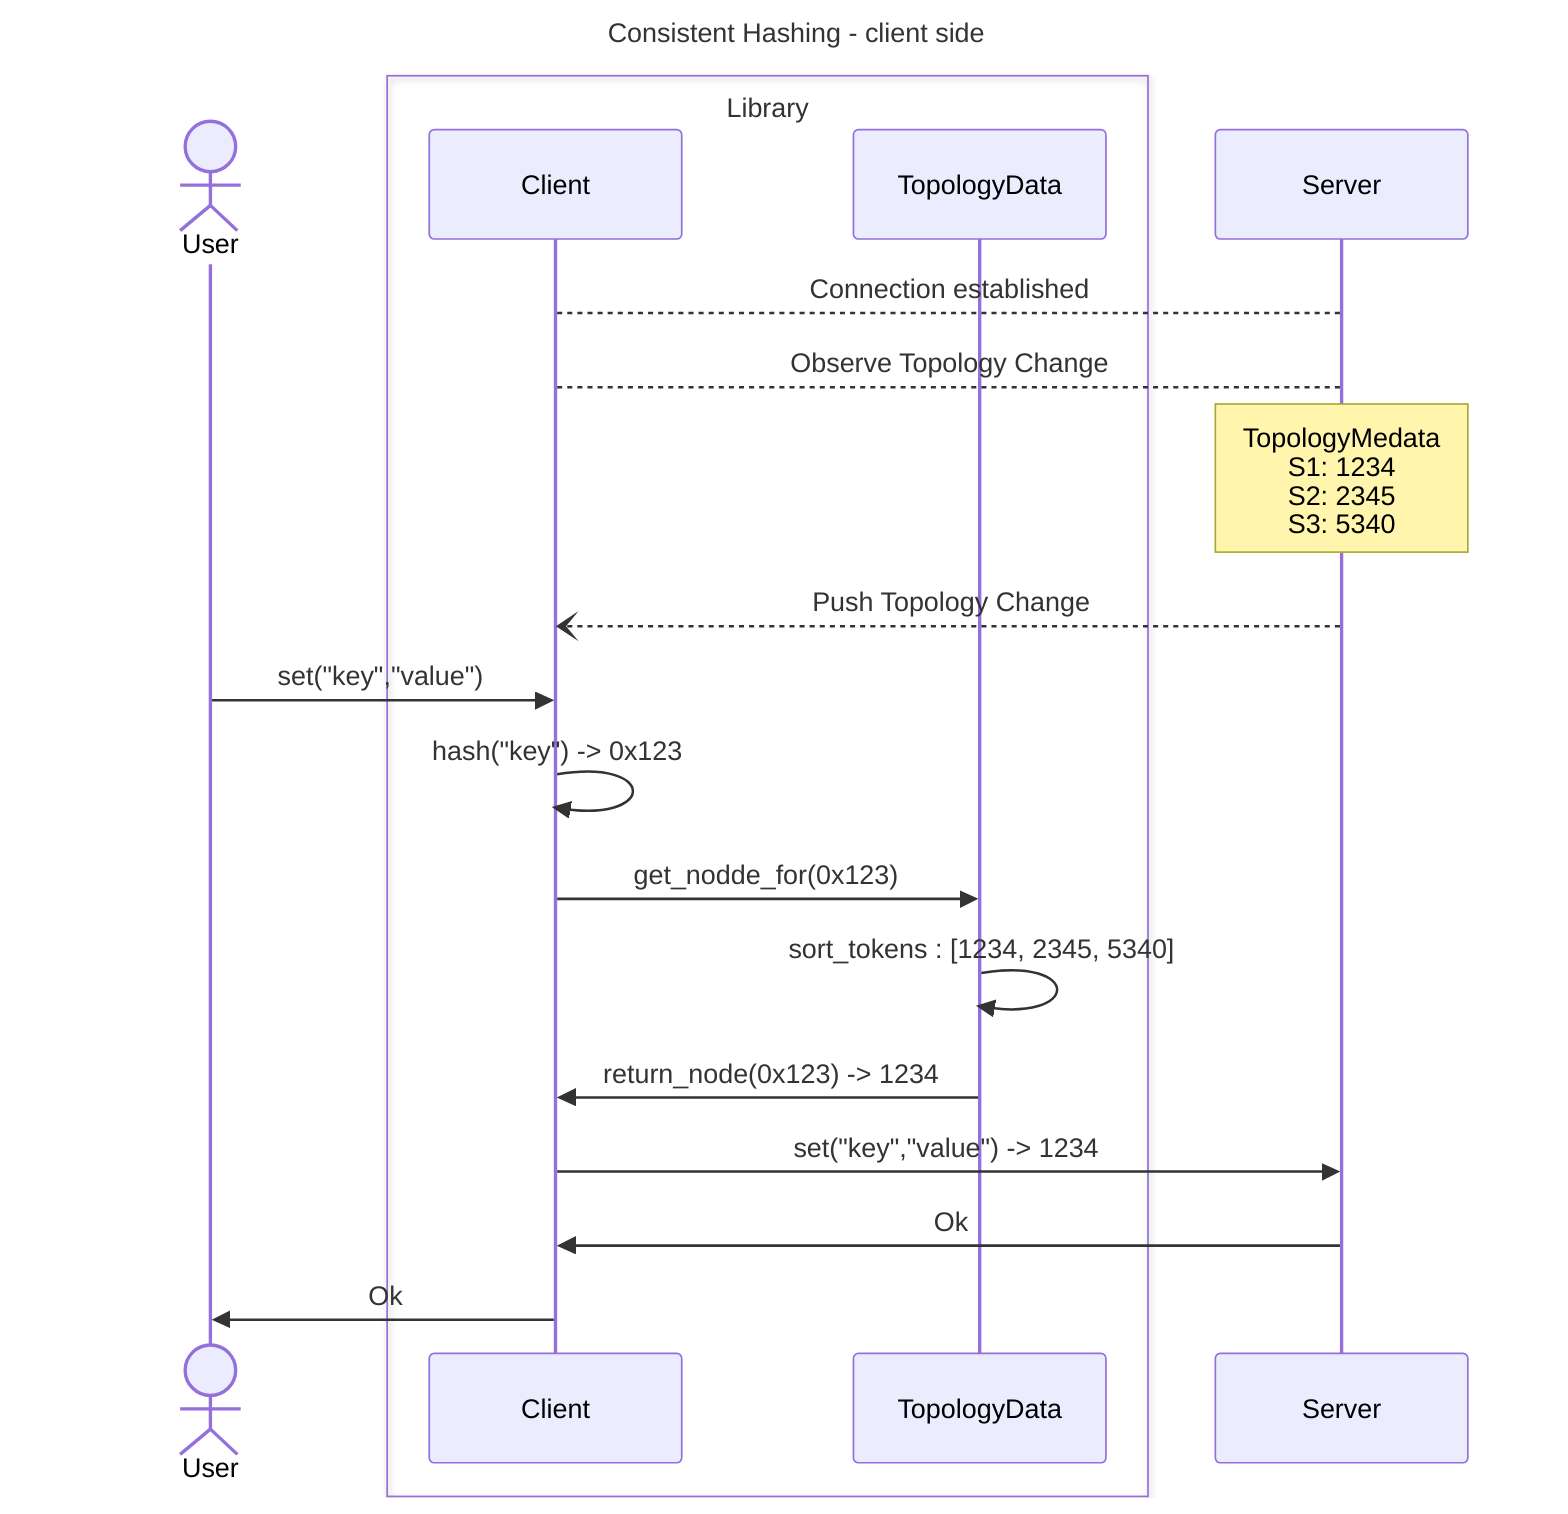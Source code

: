 ---
title: Consistent Hashing - client side
---
sequenceDiagram
    actor U as User
    
    Box Library #lightblue
    participant D as Client
    participant T as TopologyData
    end

    participant S as Server    

    D -->S: Connection established
    D -->S : Observe Topology Change

    Note over S: TopologyMedata<br>S1: 1234<br>S2: 2345<br>S3: 5340

    S --)D : Push Topology Change

    U->>D: set("key","value")
    D->>D: hash("key") -> 0x123
    D->>T: get_nodde_for(0x123)
    T->>T: sort_tokens : [1234, 2345, 5340]
    T->>D: return_node(0x123) -> 1234
    D->>S: set("key","value") -> 1234
    S->>D: Ok
    D->>U: Ok